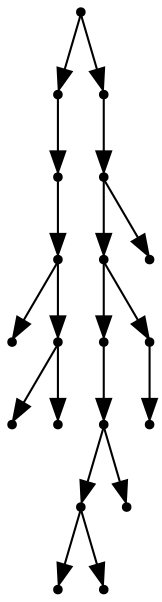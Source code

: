 digraph {
  19 [shape=point];
  6 [shape=point];
  5 [shape=point];
  4 [shape=point];
  0 [shape=point];
  3 [shape=point];
  1 [shape=point];
  2 [shape=point];
  18 [shape=point];
  17 [shape=point];
  15 [shape=point];
  12 [shape=point];
  11 [shape=point];
  9 [shape=point];
  7 [shape=point];
  8 [shape=point];
  10 [shape=point];
  14 [shape=point];
  13 [shape=point];
  16 [shape=point];
19 -> 6;
6 -> 5;
5 -> 4;
4 -> 0;
4 -> 3;
3 -> 1;
3 -> 2;
19 -> 18;
18 -> 17;
17 -> 15;
15 -> 12;
12 -> 11;
11 -> 9;
9 -> 7;
9 -> 8;
11 -> 10;
15 -> 14;
14 -> 13;
17 -> 16;
}
